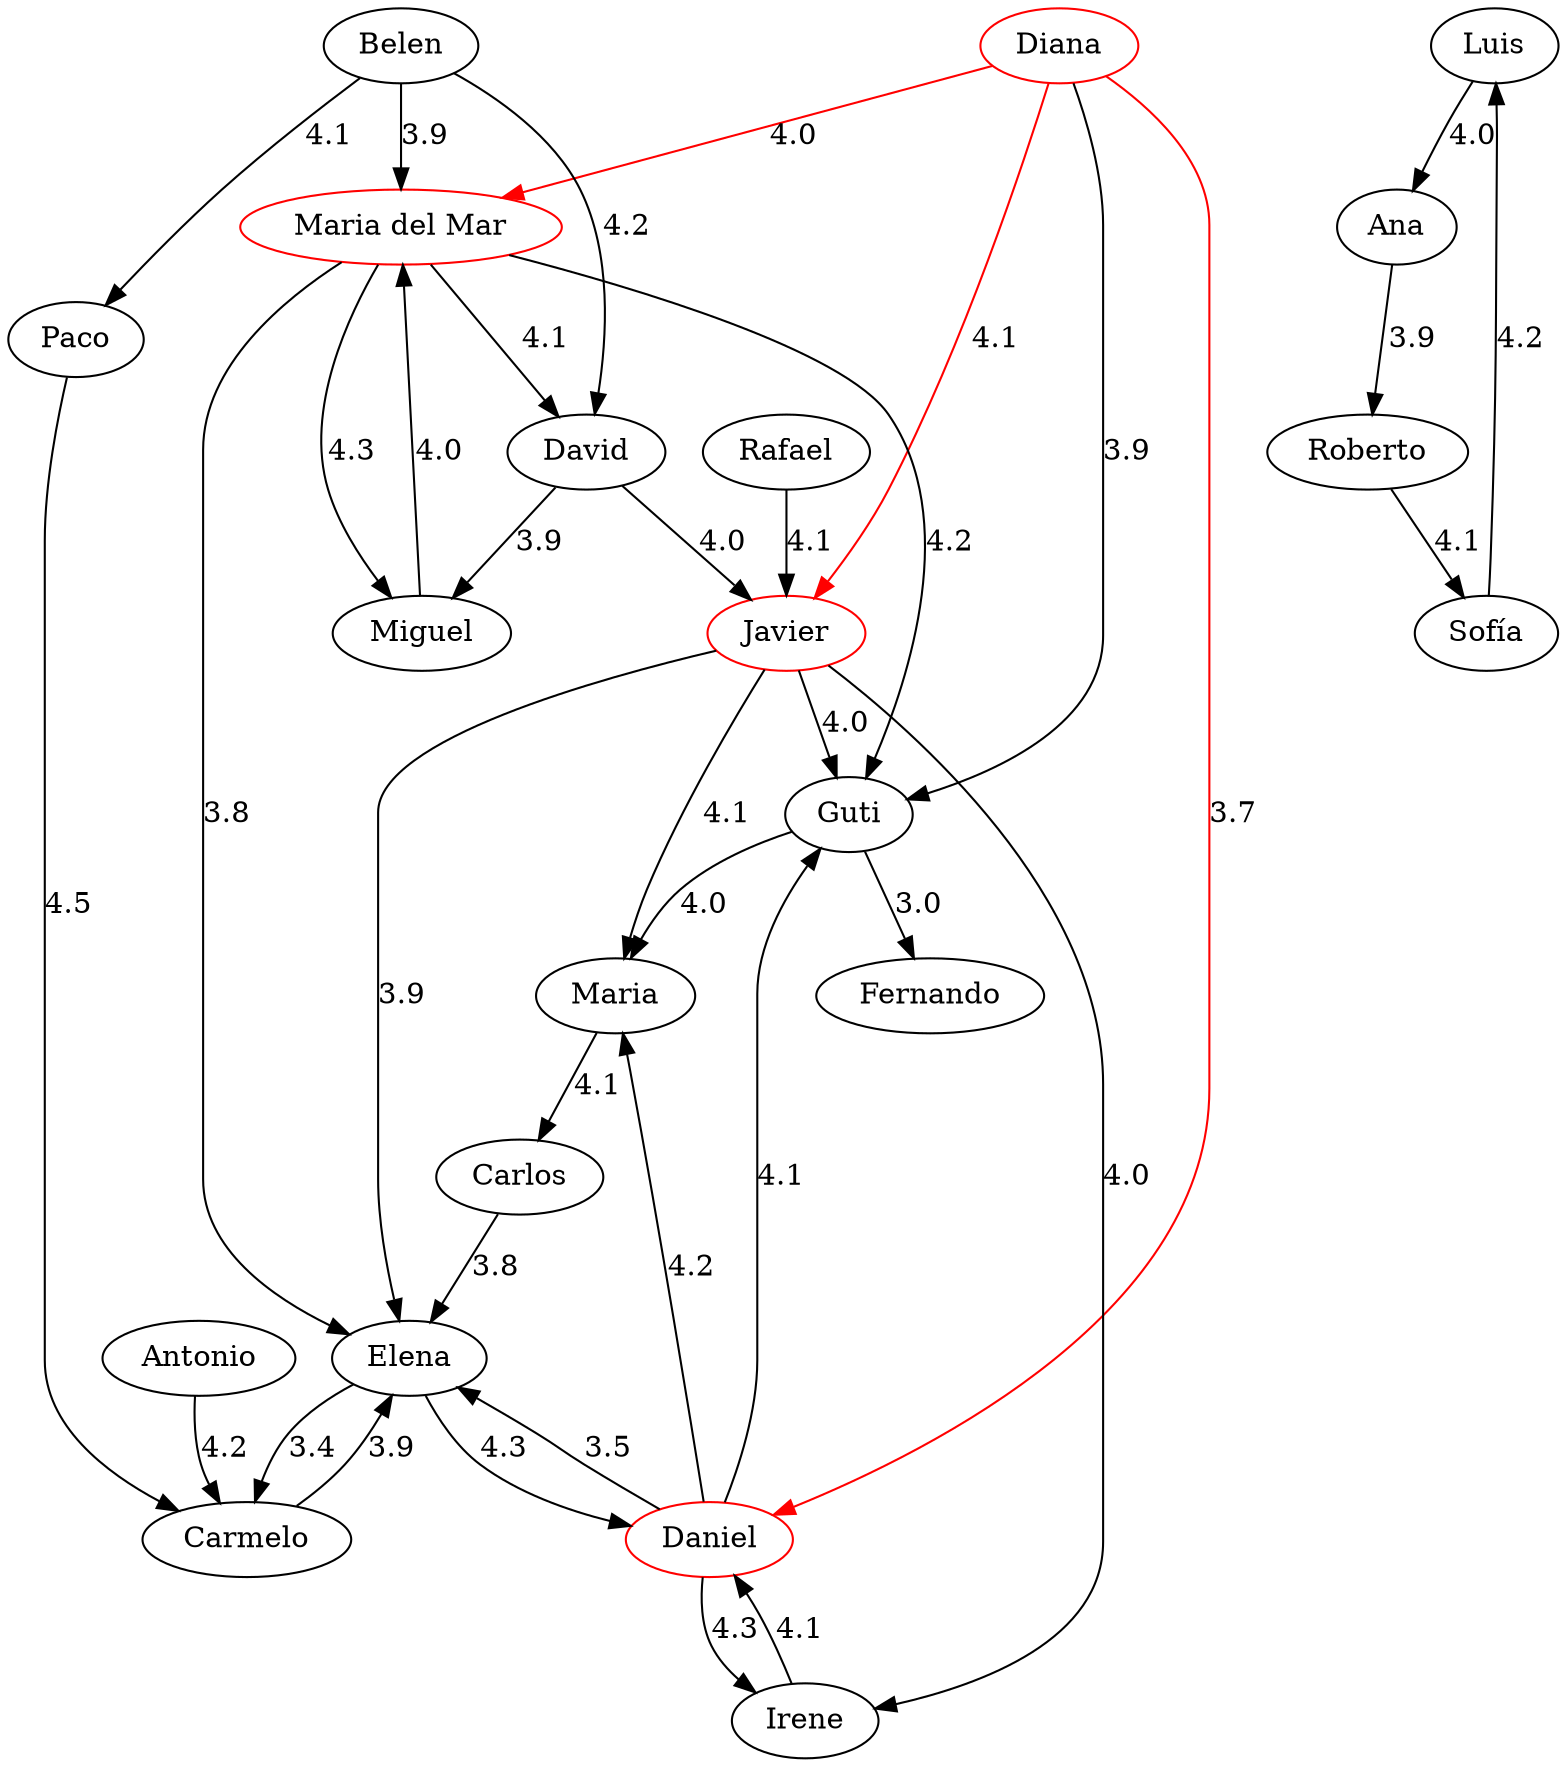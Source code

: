 strict digraph G {
  1 [ color="red" label="Diana" ];
  2 [ label="Guti" ];
  3 [ label="David" ];
  4 [ label="Miguel" ];
  5 [ label="Belen" ];
  6 [ label="Rafael" ];
  7 [ label="Paco" ];
  8 [ label="Elena" ];
  9 [ label="Fernando" ];
  10 [ label="Irene" ];
  11 [ label="Antonio" ];
  12 [ label="Maria" ];
  13 [ label="Carlos" ];
  14 [ color="red" label="Daniel" ];
  15 [ color="red" label="Javier" ];
  16 [ color="red" label="Maria del Mar" ];
  17 [ label="Carmelo" ];
  18 [ label="Luis" ];
  19 [ label="Ana" ];
  20 [ label="Roberto" ];
  21 [ label="Sofía" ];
  1 -> 2 [ label="3.9" ];
  1 -> 14 [ color="red" label="3.7" ];
  1 -> 15 [ color="red" label="4.1" ];
  1 -> 16 [ color="red" label="4.0" ];
  14 -> 2 [ label="4.1" ];
  14 -> 8 [ label="3.5" ];
  14 -> 12 [ label="4.2" ];
  14 -> 10 [ label="4.3" ];
  15 -> 2 [ label="4.0" ];
  15 -> 8 [ label="3.9" ];
  15 -> 12 [ label="4.1" ];
  15 -> 10 [ label="4.0" ];
  16 -> 2 [ label="4.2" ];
  16 -> 8 [ label="3.8" ];
  16 -> 3 [ label="4.1" ];
  16 -> 4 [ label="4.3" ];
  13 -> 8 [ label="3.8" ];
  17 -> 8 [ label="3.9" ];
  3 -> 15 [ label="4.0" ];
  5 -> 16 [ label="3.9" ];
  10 -> 14 [ label="4.1" ];
  2 -> 12 [ label="4.0" ];
  11 -> 17 [ label="4.2" ];
  2 -> 9 [ label="3.0" ];
  3 -> 4 [ label="3.9" ];
  4 -> 16 [ label="4.0" ];
  5 -> 7 [ label="4.1" ];
  6 -> 15 [ label="4.1" ];
  8 -> 14 [ label="4.3" ];
  5 -> 3 [ label="4.2" ];
  7 -> 17 [ label="4.5" ];
  12 -> 13 [ label="4.1" ];
  8 -> 17 [ label="3.4" ];
  18 -> 19 [ label="4.0" ];
  19 -> 20 [ label="3.9" ];
  20 -> 21 [ label="4.1" ];
  21 -> 18 [ label="4.2" ];
}
